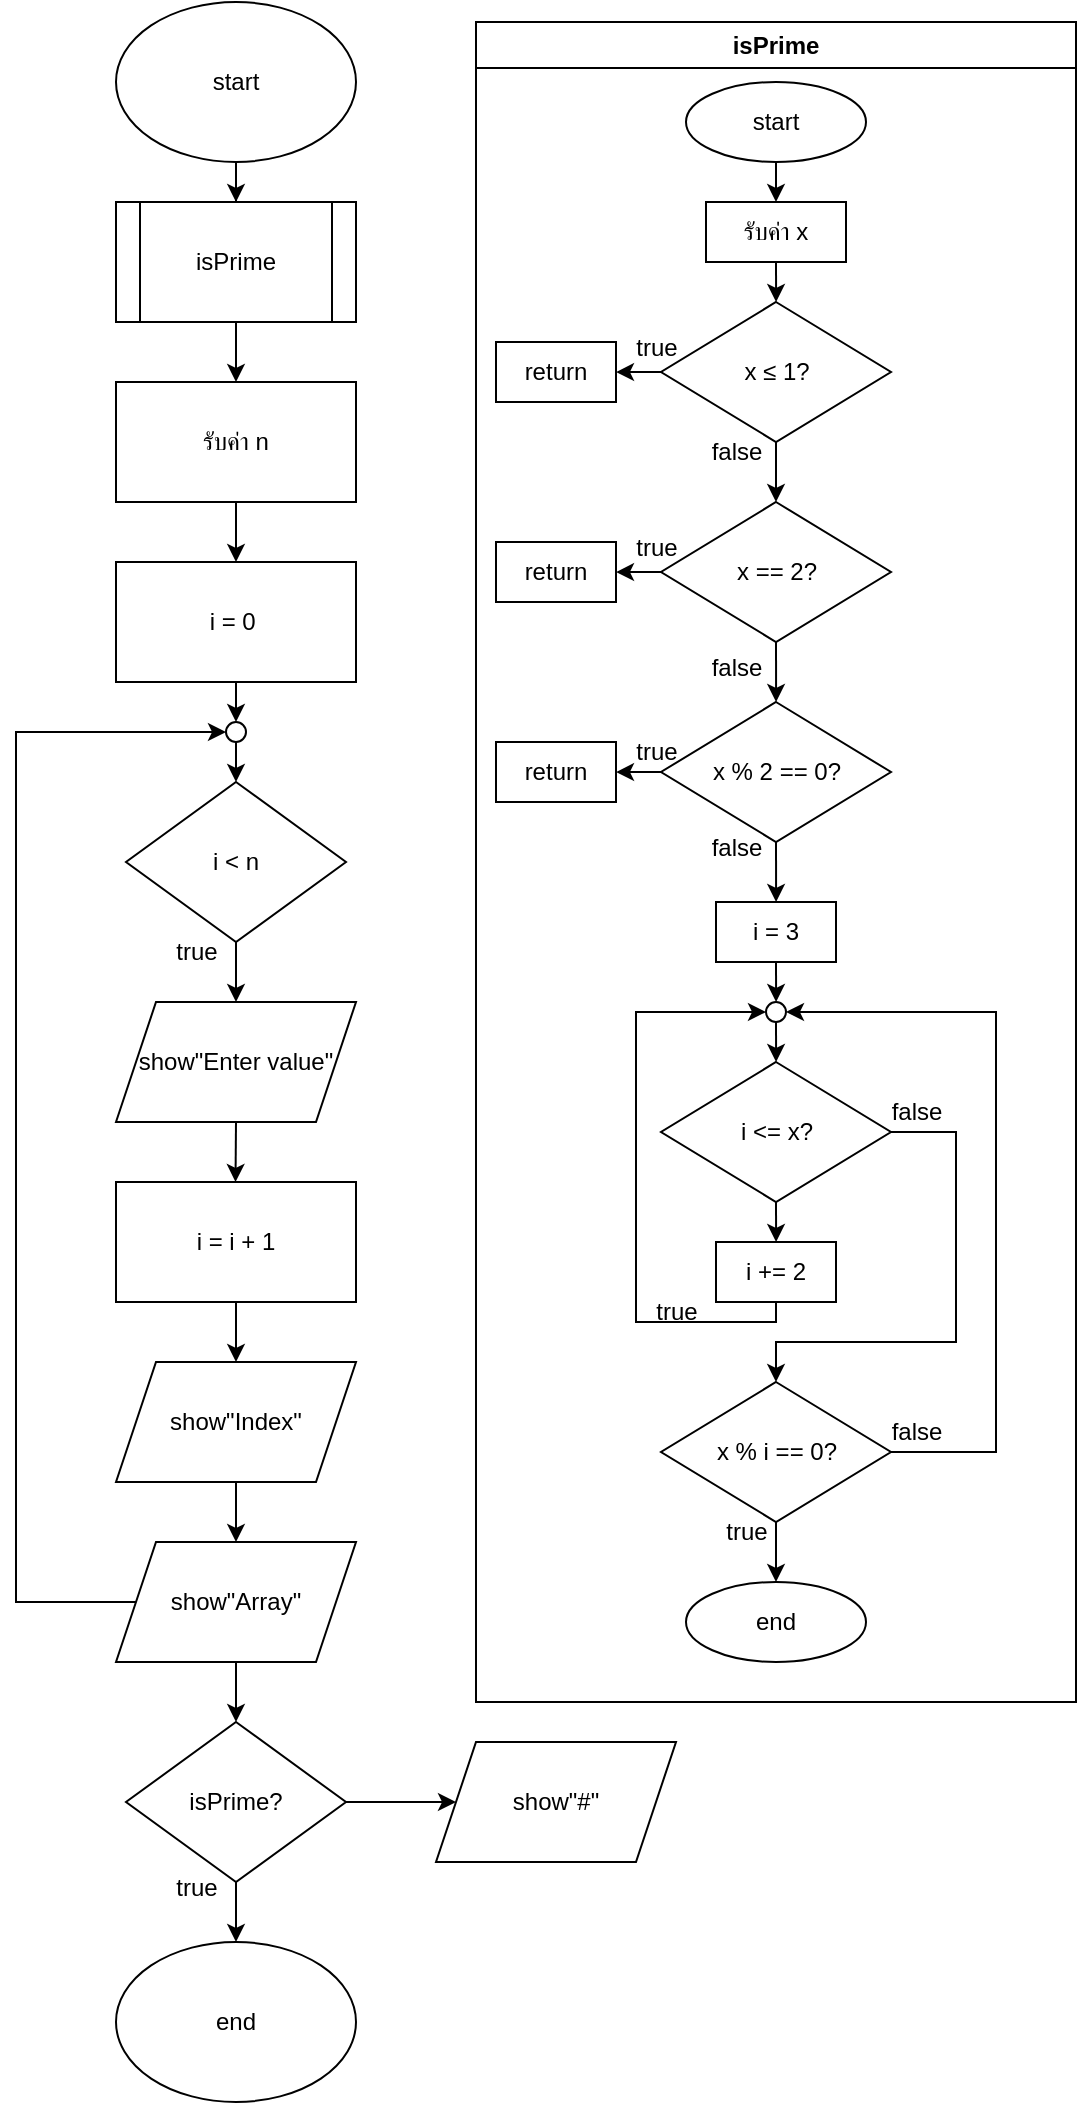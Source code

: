 <mxfile version="28.1.2">
  <diagram name="หน้า-1" id="4ZGjiTAT3x41URLysfpL">
    <mxGraphModel dx="1678" dy="874" grid="1" gridSize="10" guides="1" tooltips="1" connect="1" arrows="1" fold="1" page="1" pageScale="1" pageWidth="827" pageHeight="1169" math="0" shadow="0">
      <root>
        <mxCell id="0" />
        <mxCell id="1" parent="0" />
        <mxCell id="IYhv0B1hFavdMKHums5u-44" style="edgeStyle=orthogonalEdgeStyle;rounded=0;orthogonalLoop=1;jettySize=auto;html=1;exitX=0.5;exitY=1;exitDx=0;exitDy=0;" edge="1" parent="1" source="IYhv0B1hFavdMKHums5u-1" target="IYhv0B1hFavdMKHums5u-43">
          <mxGeometry relative="1" as="geometry" />
        </mxCell>
        <mxCell id="IYhv0B1hFavdMKHums5u-1" value="start" style="ellipse;whiteSpace=wrap;html=1;" vertex="1" parent="1">
          <mxGeometry x="340" y="10" width="120" height="80" as="geometry" />
        </mxCell>
        <mxCell id="IYhv0B1hFavdMKHums5u-17" style="edgeStyle=orthogonalEdgeStyle;rounded=0;orthogonalLoop=1;jettySize=auto;html=1;exitX=0.5;exitY=1;exitDx=0;exitDy=0;" edge="1" parent="1" source="IYhv0B1hFavdMKHums5u-7">
          <mxGeometry relative="1" as="geometry">
            <mxPoint x="400" y="400" as="targetPoint" />
            <Array as="points">
              <mxPoint x="400" y="390" />
              <mxPoint x="400" y="390" />
            </Array>
          </mxGeometry>
        </mxCell>
        <mxCell id="IYhv0B1hFavdMKHums5u-7" value="" style="ellipse;whiteSpace=wrap;html=1;aspect=fixed;" vertex="1" parent="1">
          <mxGeometry x="395" y="370" width="10" height="10" as="geometry" />
        </mxCell>
        <mxCell id="IYhv0B1hFavdMKHums5u-18" style="edgeStyle=orthogonalEdgeStyle;rounded=0;orthogonalLoop=1;jettySize=auto;html=1;exitX=0.5;exitY=1;exitDx=0;exitDy=0;" edge="1" parent="1" source="IYhv0B1hFavdMKHums5u-11">
          <mxGeometry relative="1" as="geometry">
            <mxPoint x="400" y="510" as="targetPoint" />
          </mxGeometry>
        </mxCell>
        <mxCell id="IYhv0B1hFavdMKHums5u-11" value="&amp;nbsp;i &amp;lt; n&amp;nbsp;" style="rhombus;whiteSpace=wrap;html=1;" vertex="1" parent="1">
          <mxGeometry x="345" y="400" width="110" height="80" as="geometry" />
        </mxCell>
        <mxCell id="IYhv0B1hFavdMKHums5u-13" value="true" style="text;html=1;align=center;verticalAlign=middle;resizable=0;points=[];autosize=1;strokeColor=none;fillColor=none;" vertex="1" parent="1">
          <mxGeometry x="360" y="470" width="40" height="30" as="geometry" />
        </mxCell>
        <mxCell id="IYhv0B1hFavdMKHums5u-16" style="edgeStyle=orthogonalEdgeStyle;rounded=0;orthogonalLoop=1;jettySize=auto;html=1;exitX=0.5;exitY=1;exitDx=0;exitDy=0;" edge="1" parent="1" source="IYhv0B1hFavdMKHums5u-15">
          <mxGeometry relative="1" as="geometry">
            <mxPoint x="400" y="370" as="targetPoint" />
          </mxGeometry>
        </mxCell>
        <mxCell id="IYhv0B1hFavdMKHums5u-15" value="i = 0&amp;nbsp;" style="rounded=0;whiteSpace=wrap;html=1;" vertex="1" parent="1">
          <mxGeometry x="340" y="290" width="120" height="60" as="geometry" />
        </mxCell>
        <mxCell id="IYhv0B1hFavdMKHums5u-21" style="edgeStyle=orthogonalEdgeStyle;rounded=0;orthogonalLoop=1;jettySize=auto;html=1;exitX=0.5;exitY=1;exitDx=0;exitDy=0;" edge="1" parent="1" source="IYhv0B1hFavdMKHums5u-20">
          <mxGeometry relative="1" as="geometry">
            <mxPoint x="399.759" y="600" as="targetPoint" />
          </mxGeometry>
        </mxCell>
        <mxCell id="IYhv0B1hFavdMKHums5u-20" value="show&quot;Enter value&quot;" style="shape=parallelogram;perimeter=parallelogramPerimeter;whiteSpace=wrap;html=1;fixedSize=1;" vertex="1" parent="1">
          <mxGeometry x="340" y="510" width="120" height="60" as="geometry" />
        </mxCell>
        <mxCell id="IYhv0B1hFavdMKHums5u-35" style="edgeStyle=orthogonalEdgeStyle;rounded=0;orthogonalLoop=1;jettySize=auto;html=1;exitX=0.5;exitY=1;exitDx=0;exitDy=0;" edge="1" parent="1" source="IYhv0B1hFavdMKHums5u-22">
          <mxGeometry relative="1" as="geometry">
            <mxPoint x="400" y="690" as="targetPoint" />
          </mxGeometry>
        </mxCell>
        <mxCell id="IYhv0B1hFavdMKHums5u-22" value="i = i + 1" style="rounded=0;whiteSpace=wrap;html=1;" vertex="1" parent="1">
          <mxGeometry x="340" y="600" width="120" height="60" as="geometry" />
        </mxCell>
        <mxCell id="IYhv0B1hFavdMKHums5u-37" style="edgeStyle=orthogonalEdgeStyle;rounded=0;orthogonalLoop=1;jettySize=auto;html=1;exitX=0.5;exitY=1;exitDx=0;exitDy=0;" edge="1" parent="1" source="IYhv0B1hFavdMKHums5u-36">
          <mxGeometry relative="1" as="geometry">
            <mxPoint x="400" y="780" as="targetPoint" />
          </mxGeometry>
        </mxCell>
        <mxCell id="IYhv0B1hFavdMKHums5u-36" value="show&quot;Index&quot;" style="shape=parallelogram;perimeter=parallelogramPerimeter;whiteSpace=wrap;html=1;fixedSize=1;" vertex="1" parent="1">
          <mxGeometry x="340" y="690" width="120" height="60" as="geometry" />
        </mxCell>
        <mxCell id="IYhv0B1hFavdMKHums5u-40" style="edgeStyle=orthogonalEdgeStyle;rounded=0;orthogonalLoop=1;jettySize=auto;html=1;exitX=0.5;exitY=1;exitDx=0;exitDy=0;" edge="1" parent="1" source="IYhv0B1hFavdMKHums5u-38">
          <mxGeometry relative="1" as="geometry">
            <mxPoint x="400" y="870" as="targetPoint" />
          </mxGeometry>
        </mxCell>
        <mxCell id="IYhv0B1hFavdMKHums5u-53" style="edgeStyle=orthogonalEdgeStyle;rounded=0;orthogonalLoop=1;jettySize=auto;html=1;exitX=0;exitY=0.5;exitDx=0;exitDy=0;entryX=0;entryY=0.5;entryDx=0;entryDy=0;" edge="1" parent="1" source="IYhv0B1hFavdMKHums5u-38" target="IYhv0B1hFavdMKHums5u-7">
          <mxGeometry relative="1" as="geometry">
            <Array as="points">
              <mxPoint x="290" y="810" />
              <mxPoint x="290" y="375" />
            </Array>
          </mxGeometry>
        </mxCell>
        <mxCell id="IYhv0B1hFavdMKHums5u-38" value="show&quot;Array&quot;" style="shape=parallelogram;perimeter=parallelogramPerimeter;whiteSpace=wrap;html=1;fixedSize=1;" vertex="1" parent="1">
          <mxGeometry x="340" y="780" width="120" height="60" as="geometry" />
        </mxCell>
        <mxCell id="IYhv0B1hFavdMKHums5u-49" style="edgeStyle=orthogonalEdgeStyle;rounded=0;orthogonalLoop=1;jettySize=auto;html=1;exitX=0.5;exitY=1;exitDx=0;exitDy=0;" edge="1" parent="1" source="IYhv0B1hFavdMKHums5u-42">
          <mxGeometry relative="1" as="geometry">
            <mxPoint x="400" y="980" as="targetPoint" />
          </mxGeometry>
        </mxCell>
        <mxCell id="IYhv0B1hFavdMKHums5u-51" style="edgeStyle=orthogonalEdgeStyle;rounded=0;orthogonalLoop=1;jettySize=auto;html=1;exitX=1;exitY=0.5;exitDx=0;exitDy=0;" edge="1" parent="1" source="IYhv0B1hFavdMKHums5u-42" target="IYhv0B1hFavdMKHums5u-52">
          <mxGeometry relative="1" as="geometry">
            <mxPoint x="500" y="910" as="targetPoint" />
          </mxGeometry>
        </mxCell>
        <mxCell id="IYhv0B1hFavdMKHums5u-42" value="isPrime?" style="rhombus;whiteSpace=wrap;html=1;" vertex="1" parent="1">
          <mxGeometry x="345" y="870" width="110" height="80" as="geometry" />
        </mxCell>
        <mxCell id="IYhv0B1hFavdMKHums5u-46" style="edgeStyle=orthogonalEdgeStyle;rounded=0;orthogonalLoop=1;jettySize=auto;html=1;exitX=0.5;exitY=1;exitDx=0;exitDy=0;entryX=0.5;entryY=0;entryDx=0;entryDy=0;" edge="1" parent="1" source="IYhv0B1hFavdMKHums5u-43" target="IYhv0B1hFavdMKHums5u-45">
          <mxGeometry relative="1" as="geometry" />
        </mxCell>
        <mxCell id="IYhv0B1hFavdMKHums5u-43" value="isPrime" style="shape=process;whiteSpace=wrap;html=1;backgroundOutline=1;" vertex="1" parent="1">
          <mxGeometry x="340" y="110" width="120" height="60" as="geometry" />
        </mxCell>
        <mxCell id="IYhv0B1hFavdMKHums5u-47" style="edgeStyle=orthogonalEdgeStyle;rounded=0;orthogonalLoop=1;jettySize=auto;html=1;exitX=0.5;exitY=1;exitDx=0;exitDy=0;entryX=0.5;entryY=0;entryDx=0;entryDy=0;" edge="1" parent="1" source="IYhv0B1hFavdMKHums5u-45" target="IYhv0B1hFavdMKHums5u-15">
          <mxGeometry relative="1" as="geometry" />
        </mxCell>
        <mxCell id="IYhv0B1hFavdMKHums5u-45" value="รับค่า n" style="rounded=0;whiteSpace=wrap;html=1;" vertex="1" parent="1">
          <mxGeometry x="340" y="200" width="120" height="60" as="geometry" />
        </mxCell>
        <mxCell id="IYhv0B1hFavdMKHums5u-50" value="true" style="text;html=1;align=center;verticalAlign=middle;resizable=0;points=[];autosize=1;strokeColor=none;fillColor=none;" vertex="1" parent="1">
          <mxGeometry x="360" y="938" width="40" height="30" as="geometry" />
        </mxCell>
        <mxCell id="IYhv0B1hFavdMKHums5u-52" value="show&quot;#&quot;" style="shape=parallelogram;perimeter=parallelogramPerimeter;whiteSpace=wrap;html=1;fixedSize=1;" vertex="1" parent="1">
          <mxGeometry x="500" y="880" width="120" height="60" as="geometry" />
        </mxCell>
        <mxCell id="IYhv0B1hFavdMKHums5u-54" value="end" style="ellipse;whiteSpace=wrap;html=1;" vertex="1" parent="1">
          <mxGeometry x="340" y="980" width="120" height="80" as="geometry" />
        </mxCell>
        <mxCell id="IYhv0B1hFavdMKHums5u-57" value="isPrime" style="swimlane;whiteSpace=wrap;html=1;" vertex="1" parent="1">
          <mxGeometry x="520" y="20" width="300" height="840" as="geometry" />
        </mxCell>
        <mxCell id="IYhv0B1hFavdMKHums5u-61" style="edgeStyle=orthogonalEdgeStyle;rounded=0;orthogonalLoop=1;jettySize=auto;html=1;exitX=0.5;exitY=1;exitDx=0;exitDy=0;entryX=0.5;entryY=0;entryDx=0;entryDy=0;" edge="1" parent="IYhv0B1hFavdMKHums5u-57" source="IYhv0B1hFavdMKHums5u-59" target="IYhv0B1hFavdMKHums5u-60">
          <mxGeometry relative="1" as="geometry" />
        </mxCell>
        <mxCell id="IYhv0B1hFavdMKHums5u-59" value="start" style="ellipse;whiteSpace=wrap;html=1;" vertex="1" parent="IYhv0B1hFavdMKHums5u-57">
          <mxGeometry x="105" y="30" width="90" height="40" as="geometry" />
        </mxCell>
        <mxCell id="IYhv0B1hFavdMKHums5u-62" style="edgeStyle=orthogonalEdgeStyle;rounded=0;orthogonalLoop=1;jettySize=auto;html=1;exitX=0.5;exitY=1;exitDx=0;exitDy=0;" edge="1" parent="IYhv0B1hFavdMKHums5u-57" source="IYhv0B1hFavdMKHums5u-60">
          <mxGeometry relative="1" as="geometry">
            <mxPoint x="150.048" y="140" as="targetPoint" />
          </mxGeometry>
        </mxCell>
        <mxCell id="IYhv0B1hFavdMKHums5u-60" value="รับค่า x" style="rounded=0;whiteSpace=wrap;html=1;" vertex="1" parent="IYhv0B1hFavdMKHums5u-57">
          <mxGeometry x="115" y="90" width="70" height="30" as="geometry" />
        </mxCell>
        <mxCell id="IYhv0B1hFavdMKHums5u-64" style="edgeStyle=orthogonalEdgeStyle;rounded=0;orthogonalLoop=1;jettySize=auto;html=1;exitX=0.5;exitY=1;exitDx=0;exitDy=0;" edge="1" parent="IYhv0B1hFavdMKHums5u-57" source="IYhv0B1hFavdMKHums5u-63">
          <mxGeometry relative="1" as="geometry">
            <mxPoint x="150" y="240" as="targetPoint" />
          </mxGeometry>
        </mxCell>
        <mxCell id="IYhv0B1hFavdMKHums5u-67" style="edgeStyle=orthogonalEdgeStyle;rounded=0;orthogonalLoop=1;jettySize=auto;html=1;exitX=0;exitY=0.5;exitDx=0;exitDy=0;" edge="1" parent="IYhv0B1hFavdMKHums5u-57" source="IYhv0B1hFavdMKHums5u-63">
          <mxGeometry relative="1" as="geometry">
            <mxPoint x="70" y="175.048" as="targetPoint" />
          </mxGeometry>
        </mxCell>
        <mxCell id="IYhv0B1hFavdMKHums5u-63" value="x ≤ 1?" style="rhombus;whiteSpace=wrap;html=1;" vertex="1" parent="IYhv0B1hFavdMKHums5u-57">
          <mxGeometry x="92.5" y="140" width="115" height="70" as="geometry" />
        </mxCell>
        <mxCell id="IYhv0B1hFavdMKHums5u-66" value="false" style="text;html=1;align=center;verticalAlign=middle;resizable=0;points=[];autosize=1;strokeColor=none;fillColor=none;" vertex="1" parent="IYhv0B1hFavdMKHums5u-57">
          <mxGeometry x="105" y="200" width="50" height="30" as="geometry" />
        </mxCell>
        <mxCell id="IYhv0B1hFavdMKHums5u-68" value="return" style="rounded=0;whiteSpace=wrap;html=1;" vertex="1" parent="IYhv0B1hFavdMKHums5u-57">
          <mxGeometry x="10" y="160" width="60" height="30" as="geometry" />
        </mxCell>
        <mxCell id="IYhv0B1hFavdMKHums5u-70" style="edgeStyle=orthogonalEdgeStyle;rounded=0;orthogonalLoop=1;jettySize=auto;html=1;exitX=0.5;exitY=1;exitDx=0;exitDy=0;" edge="1" parent="IYhv0B1hFavdMKHums5u-57" source="IYhv0B1hFavdMKHums5u-69">
          <mxGeometry relative="1" as="geometry">
            <mxPoint x="150.048" y="340" as="targetPoint" />
          </mxGeometry>
        </mxCell>
        <mxCell id="IYhv0B1hFavdMKHums5u-72" style="edgeStyle=orthogonalEdgeStyle;rounded=0;orthogonalLoop=1;jettySize=auto;html=1;exitX=0;exitY=0.5;exitDx=0;exitDy=0;" edge="1" parent="IYhv0B1hFavdMKHums5u-57" source="IYhv0B1hFavdMKHums5u-69">
          <mxGeometry relative="1" as="geometry">
            <mxPoint x="70" y="275.048" as="targetPoint" />
          </mxGeometry>
        </mxCell>
        <mxCell id="IYhv0B1hFavdMKHums5u-69" value="x == 2?" style="rhombus;whiteSpace=wrap;html=1;" vertex="1" parent="IYhv0B1hFavdMKHums5u-57">
          <mxGeometry x="92.5" y="240" width="115" height="70" as="geometry" />
        </mxCell>
        <mxCell id="IYhv0B1hFavdMKHums5u-73" value="return" style="rounded=0;whiteSpace=wrap;html=1;" vertex="1" parent="IYhv0B1hFavdMKHums5u-57">
          <mxGeometry x="10" y="260" width="60" height="30" as="geometry" />
        </mxCell>
        <mxCell id="IYhv0B1hFavdMKHums5u-75" style="edgeStyle=orthogonalEdgeStyle;rounded=0;orthogonalLoop=1;jettySize=auto;html=1;exitX=0.5;exitY=1;exitDx=0;exitDy=0;" edge="1" parent="IYhv0B1hFavdMKHums5u-57" source="IYhv0B1hFavdMKHums5u-74">
          <mxGeometry relative="1" as="geometry">
            <mxPoint x="150.048" y="440" as="targetPoint" />
          </mxGeometry>
        </mxCell>
        <mxCell id="IYhv0B1hFavdMKHums5u-80" style="edgeStyle=orthogonalEdgeStyle;rounded=0;orthogonalLoop=1;jettySize=auto;html=1;exitX=0;exitY=0.5;exitDx=0;exitDy=0;" edge="1" parent="IYhv0B1hFavdMKHums5u-57" source="IYhv0B1hFavdMKHums5u-74">
          <mxGeometry relative="1" as="geometry">
            <mxPoint x="70" y="375.048" as="targetPoint" />
          </mxGeometry>
        </mxCell>
        <mxCell id="IYhv0B1hFavdMKHums5u-74" value="x % 2 == 0?" style="rhombus;whiteSpace=wrap;html=1;" vertex="1" parent="IYhv0B1hFavdMKHums5u-57">
          <mxGeometry x="92.5" y="340" width="115" height="70" as="geometry" />
        </mxCell>
        <mxCell id="IYhv0B1hFavdMKHums5u-81" value="return" style="rounded=0;whiteSpace=wrap;html=1;" vertex="1" parent="IYhv0B1hFavdMKHums5u-57">
          <mxGeometry x="10" y="360" width="60" height="30" as="geometry" />
        </mxCell>
        <mxCell id="IYhv0B1hFavdMKHums5u-82" value="true" style="text;html=1;align=center;verticalAlign=middle;resizable=0;points=[];autosize=1;strokeColor=none;fillColor=none;" vertex="1" parent="IYhv0B1hFavdMKHums5u-57">
          <mxGeometry x="70" y="350" width="40" height="30" as="geometry" />
        </mxCell>
        <mxCell id="IYhv0B1hFavdMKHums5u-88" style="edgeStyle=orthogonalEdgeStyle;rounded=0;orthogonalLoop=1;jettySize=auto;html=1;exitX=0.5;exitY=1;exitDx=0;exitDy=0;" edge="1" parent="IYhv0B1hFavdMKHums5u-57" source="IYhv0B1hFavdMKHums5u-84">
          <mxGeometry relative="1" as="geometry">
            <mxPoint x="150.048" y="490" as="targetPoint" />
          </mxGeometry>
        </mxCell>
        <mxCell id="IYhv0B1hFavdMKHums5u-84" value="i = 3" style="rounded=0;whiteSpace=wrap;html=1;" vertex="1" parent="IYhv0B1hFavdMKHums5u-57">
          <mxGeometry x="120" y="440" width="60" height="30" as="geometry" />
        </mxCell>
        <mxCell id="IYhv0B1hFavdMKHums5u-91" style="edgeStyle=orthogonalEdgeStyle;rounded=0;orthogonalLoop=1;jettySize=auto;html=1;exitX=0.5;exitY=1;exitDx=0;exitDy=0;" edge="1" parent="IYhv0B1hFavdMKHums5u-57" source="IYhv0B1hFavdMKHums5u-86">
          <mxGeometry relative="1" as="geometry">
            <mxPoint x="150.048" y="610" as="targetPoint" />
          </mxGeometry>
        </mxCell>
        <mxCell id="IYhv0B1hFavdMKHums5u-105" style="edgeStyle=orthogonalEdgeStyle;rounded=0;orthogonalLoop=1;jettySize=auto;html=1;exitX=1;exitY=0.5;exitDx=0;exitDy=0;entryX=0.5;entryY=0;entryDx=0;entryDy=0;" edge="1" parent="IYhv0B1hFavdMKHums5u-57" source="IYhv0B1hFavdMKHums5u-86" target="IYhv0B1hFavdMKHums5u-92">
          <mxGeometry relative="1" as="geometry">
            <Array as="points">
              <mxPoint x="240" y="555" />
              <mxPoint x="240" y="660" />
              <mxPoint x="150" y="660" />
            </Array>
          </mxGeometry>
        </mxCell>
        <mxCell id="IYhv0B1hFavdMKHums5u-86" value="i &amp;lt;= x?" style="rhombus;whiteSpace=wrap;html=1;" vertex="1" parent="IYhv0B1hFavdMKHums5u-57">
          <mxGeometry x="92.5" y="520" width="115" height="70" as="geometry" />
        </mxCell>
        <mxCell id="IYhv0B1hFavdMKHums5u-90" style="edgeStyle=orthogonalEdgeStyle;rounded=0;orthogonalLoop=1;jettySize=auto;html=1;exitX=0.5;exitY=1;exitDx=0;exitDy=0;" edge="1" parent="IYhv0B1hFavdMKHums5u-57" source="IYhv0B1hFavdMKHums5u-89">
          <mxGeometry relative="1" as="geometry">
            <mxPoint x="150.048" y="520" as="targetPoint" />
          </mxGeometry>
        </mxCell>
        <mxCell id="IYhv0B1hFavdMKHums5u-89" value="" style="ellipse;whiteSpace=wrap;html=1;aspect=fixed;" vertex="1" parent="IYhv0B1hFavdMKHums5u-57">
          <mxGeometry x="145" y="490" width="10" height="10" as="geometry" />
        </mxCell>
        <mxCell id="IYhv0B1hFavdMKHums5u-96" style="edgeStyle=orthogonalEdgeStyle;rounded=0;orthogonalLoop=1;jettySize=auto;html=1;exitX=0.5;exitY=1;exitDx=0;exitDy=0;" edge="1" parent="IYhv0B1hFavdMKHums5u-57" source="IYhv0B1hFavdMKHums5u-92">
          <mxGeometry relative="1" as="geometry">
            <mxPoint x="150" y="780" as="targetPoint" />
          </mxGeometry>
        </mxCell>
        <mxCell id="IYhv0B1hFavdMKHums5u-92" value="x % i == 0?" style="rhombus;whiteSpace=wrap;html=1;" vertex="1" parent="IYhv0B1hFavdMKHums5u-57">
          <mxGeometry x="92.5" y="680" width="115" height="70" as="geometry" />
        </mxCell>
        <mxCell id="IYhv0B1hFavdMKHums5u-98" value="end" style="ellipse;whiteSpace=wrap;html=1;" vertex="1" parent="IYhv0B1hFavdMKHums5u-57">
          <mxGeometry x="105" y="780" width="90" height="40" as="geometry" />
        </mxCell>
        <mxCell id="IYhv0B1hFavdMKHums5u-100" value="true" style="text;html=1;align=center;verticalAlign=middle;resizable=0;points=[];autosize=1;strokeColor=none;fillColor=none;" vertex="1" parent="IYhv0B1hFavdMKHums5u-57">
          <mxGeometry x="115" y="740" width="40" height="30" as="geometry" />
        </mxCell>
        <mxCell id="IYhv0B1hFavdMKHums5u-104" style="edgeStyle=orthogonalEdgeStyle;rounded=0;orthogonalLoop=1;jettySize=auto;html=1;exitX=0.5;exitY=1;exitDx=0;exitDy=0;entryX=0;entryY=0.5;entryDx=0;entryDy=0;" edge="1" parent="IYhv0B1hFavdMKHums5u-57" source="IYhv0B1hFavdMKHums5u-102" target="IYhv0B1hFavdMKHums5u-89">
          <mxGeometry relative="1" as="geometry">
            <Array as="points">
              <mxPoint x="150" y="650" />
              <mxPoint x="80" y="650" />
              <mxPoint x="80" y="495" />
            </Array>
          </mxGeometry>
        </mxCell>
        <mxCell id="IYhv0B1hFavdMKHums5u-102" value="i += 2" style="rounded=0;whiteSpace=wrap;html=1;" vertex="1" parent="IYhv0B1hFavdMKHums5u-57">
          <mxGeometry x="120" y="610" width="60" height="30" as="geometry" />
        </mxCell>
        <mxCell id="IYhv0B1hFavdMKHums5u-107" value="true" style="text;html=1;align=center;verticalAlign=middle;resizable=0;points=[];autosize=1;strokeColor=none;fillColor=none;" vertex="1" parent="IYhv0B1hFavdMKHums5u-57">
          <mxGeometry x="80" y="630" width="40" height="30" as="geometry" />
        </mxCell>
        <mxCell id="IYhv0B1hFavdMKHums5u-108" value="false" style="text;html=1;align=center;verticalAlign=middle;resizable=0;points=[];autosize=1;strokeColor=none;fillColor=none;" vertex="1" parent="IYhv0B1hFavdMKHums5u-57">
          <mxGeometry x="195" y="530" width="50" height="30" as="geometry" />
        </mxCell>
        <mxCell id="IYhv0B1hFavdMKHums5u-109" style="edgeStyle=orthogonalEdgeStyle;rounded=0;orthogonalLoop=1;jettySize=auto;html=1;exitX=1;exitY=0.5;exitDx=0;exitDy=0;" edge="1" parent="IYhv0B1hFavdMKHums5u-57" source="IYhv0B1hFavdMKHums5u-92" target="IYhv0B1hFavdMKHums5u-89">
          <mxGeometry relative="1" as="geometry">
            <Array as="points">
              <mxPoint x="260" y="715" />
              <mxPoint x="260" y="495" />
            </Array>
          </mxGeometry>
        </mxCell>
        <mxCell id="IYhv0B1hFavdMKHums5u-110" value="false" style="text;html=1;align=center;verticalAlign=middle;resizable=0;points=[];autosize=1;strokeColor=none;fillColor=none;" vertex="1" parent="IYhv0B1hFavdMKHums5u-57">
          <mxGeometry x="195" y="690" width="50" height="30" as="geometry" />
        </mxCell>
        <mxCell id="IYhv0B1hFavdMKHums5u-76" value="false" style="text;html=1;align=center;verticalAlign=middle;resizable=0;points=[];autosize=1;strokeColor=none;fillColor=none;" vertex="1" parent="1">
          <mxGeometry x="625" y="328" width="50" height="30" as="geometry" />
        </mxCell>
        <mxCell id="IYhv0B1hFavdMKHums5u-77" value="true" style="text;html=1;align=center;verticalAlign=middle;resizable=0;points=[];autosize=1;strokeColor=none;fillColor=none;" vertex="1" parent="1">
          <mxGeometry x="590" y="168" width="40" height="30" as="geometry" />
        </mxCell>
        <mxCell id="IYhv0B1hFavdMKHums5u-78" value="true" style="text;html=1;align=center;verticalAlign=middle;resizable=0;points=[];autosize=1;strokeColor=none;fillColor=none;" vertex="1" parent="1">
          <mxGeometry x="590" y="268" width="40" height="30" as="geometry" />
        </mxCell>
        <mxCell id="IYhv0B1hFavdMKHums5u-79" value="false" style="text;html=1;align=center;verticalAlign=middle;resizable=0;points=[];autosize=1;strokeColor=none;fillColor=none;" vertex="1" parent="1">
          <mxGeometry x="625" y="418" width="50" height="30" as="geometry" />
        </mxCell>
      </root>
    </mxGraphModel>
  </diagram>
</mxfile>
